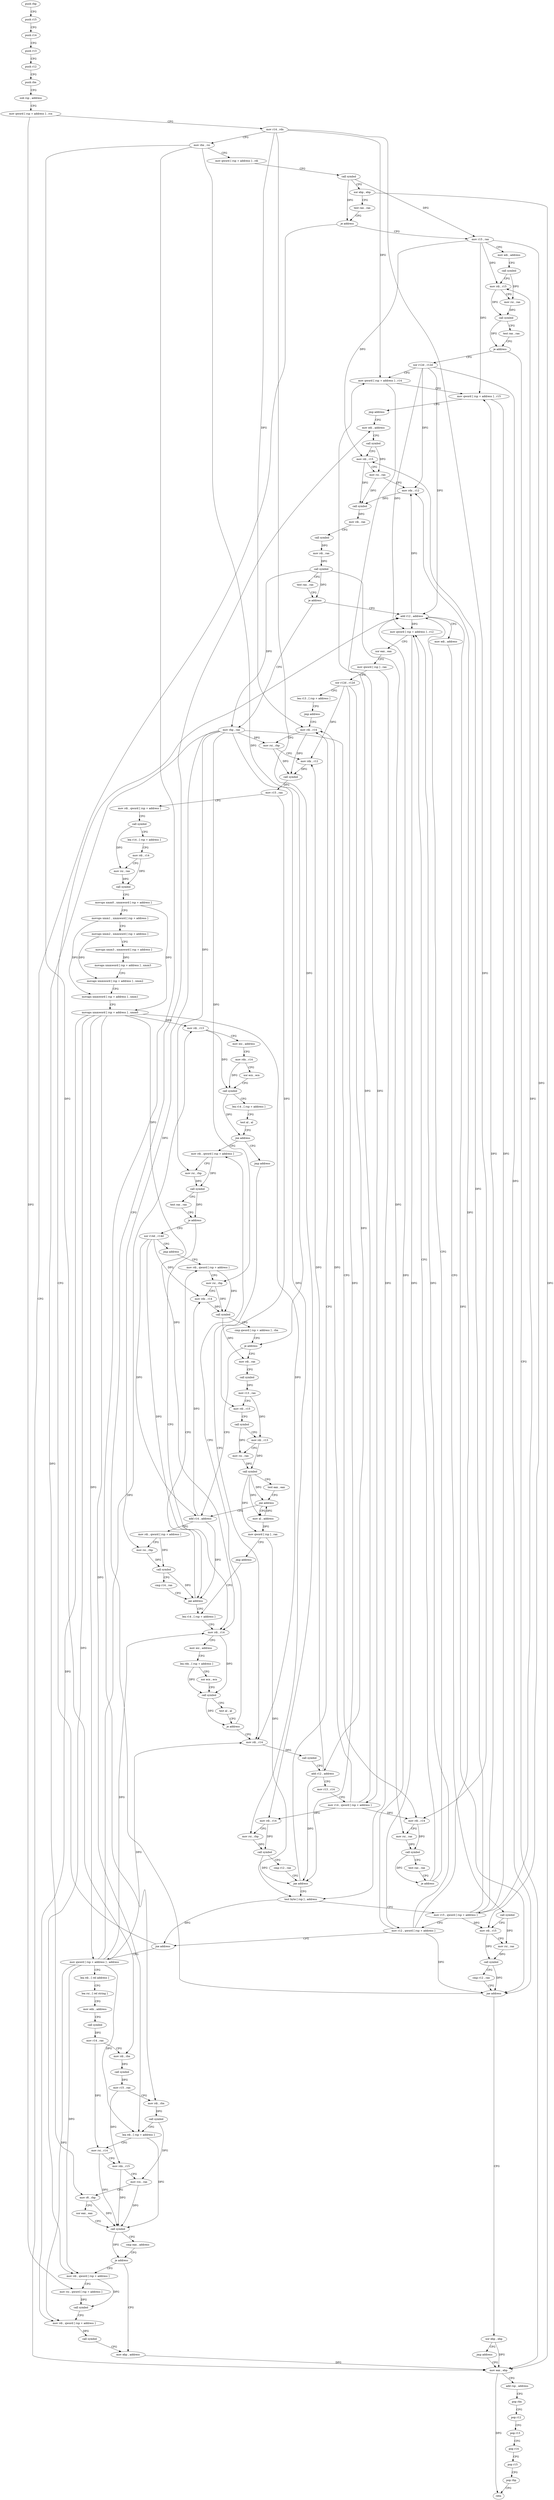 digraph "func" {
"114752" [label = "push rbp" ]
"114753" [label = "push r15" ]
"114755" [label = "push r14" ]
"114757" [label = "push r13" ]
"114759" [label = "push r12" ]
"114761" [label = "push rbx" ]
"114762" [label = "sub rsp , address" ]
"114769" [label = "mov qword [ rsp + address ] , rcx" ]
"114774" [label = "mov r14 , rdx" ]
"114777" [label = "mov rbx , rsi" ]
"114780" [label = "mov qword [ rsp + address ] , rdi" ]
"114785" [label = "call symbol" ]
"114790" [label = "xor ebp , ebp" ]
"114792" [label = "test rax , rax" ]
"114795" [label = "je address" ]
"115456" [label = "mov eax , ebp" ]
"114801" [label = "mov r15 , rax" ]
"115458" [label = "add rsp , address" ]
"115465" [label = "pop rbx" ]
"115466" [label = "pop r12" ]
"115468" [label = "pop r13" ]
"115470" [label = "pop r14" ]
"115472" [label = "pop r15" ]
"115474" [label = "pop rbp" ]
"115475" [label = "retn" ]
"114804" [label = "mov edi , address" ]
"114809" [label = "call symbol" ]
"114814" [label = "mov rdi , r15" ]
"114817" [label = "mov rsi , rax" ]
"114820" [label = "call symbol" ]
"114825" [label = "test rax , rax" ]
"114828" [label = "je address" ]
"114834" [label = "xor r12d , r12d" ]
"114837" [label = "mov qword [ rsp + address ] , r14" ]
"114842" [label = "mov qword [ rsp + address ] , r15" ]
"114847" [label = "jmp address" ]
"114918" [label = "mov edi , address" ]
"114923" [label = "call symbol" ]
"114928" [label = "mov rdi , r15" ]
"114931" [label = "mov rsi , rax" ]
"114934" [label = "mov rdx , r12" ]
"114937" [label = "call symbol" ]
"114942" [label = "mov rdi , rax" ]
"114945" [label = "call symbol" ]
"114950" [label = "mov rdi , rax" ]
"114953" [label = "call symbol" ]
"114958" [label = "test rax , rax" ]
"114961" [label = "je address" ]
"114884" [label = "add r12 , address" ]
"114963" [label = "mov rbp , rax" ]
"114888" [label = "mov edi , address" ]
"114893" [label = "call symbol" ]
"114898" [label = "mov rdi , r15" ]
"114901" [label = "mov rsi , rax" ]
"114904" [label = "call symbol" ]
"114909" [label = "cmp r12 , rax" ]
"114912" [label = "jae address" ]
"115338" [label = "xor ebp , ebp" ]
"114966" [label = "mov rdi , r14" ]
"114969" [label = "mov rsi , rax" ]
"114972" [label = "call symbol" ]
"114977" [label = "test rax , rax" ]
"114980" [label = "je address" ]
"114982" [label = "mov qword [ rsp + address ] , r12" ]
"115340" [label = "jmp address" ]
"114987" [label = "xor eax , eax" ]
"114989" [label = "mov qword [ rsp ] , rax" ]
"114993" [label = "xor r12d , r12d" ]
"114996" [label = "lea r13 , [ rsp + address ]" ]
"115001" [label = "jmp address" ]
"115048" [label = "mov rdi , r14" ]
"115051" [label = "mov rsi , rbp" ]
"115054" [label = "mov rdx , r12" ]
"115057" [label = "call symbol" ]
"115062" [label = "mov r15 , rax" ]
"115065" [label = "mov rdi , qword [ rsp + address ]" ]
"115070" [label = "call symbol" ]
"115075" [label = "lea r14 , [ rsp + address ]" ]
"115080" [label = "mov rdi , r14" ]
"115083" [label = "mov rsi , rax" ]
"115086" [label = "call symbol" ]
"115091" [label = "movups xmm0 , xmmword [ rsp + address ]" ]
"115096" [label = "movups xmm1 , xmmword [ rsp + address ]" ]
"115104" [label = "movups xmm2 , xmmword [ rsp + address ]" ]
"115112" [label = "movups xmm3 , xmmword [ rsp + address ]" ]
"115120" [label = "movaps xmmword [ rsp + address ] , xmm3" ]
"115125" [label = "movaps xmmword [ rsp + address ] , xmm2" ]
"115130" [label = "movaps xmmword [ rsp + address ] , xmm1" ]
"115135" [label = "movaps xmmword [ rsp + address ] , xmm0" ]
"115140" [label = "mov rdi , r13" ]
"115143" [label = "mov esi , address" ]
"115148" [label = "mov rdx , r14" ]
"115151" [label = "xor ecx , ecx" ]
"115153" [label = "call symbol" ]
"115158" [label = "lea r14 , [ rsp + address ]" ]
"115163" [label = "test al , al" ]
"115165" [label = "jne address" ]
"115217" [label = "mov rdi , qword [ rsp + address ]" ]
"115167" [label = "jmp address" ]
"115222" [label = "mov rsi , rbp" ]
"115225" [label = "call symbol" ]
"115230" [label = "test rax , rax" ]
"115233" [label = "je address" ]
"115189" [label = "mov rdi , r14" ]
"115235" [label = "xor r14d , r14d" ]
"115008" [label = "mov rdi , r14" ]
"115192" [label = "mov esi , address" ]
"115197" [label = "lea rdx , [ rsp + address ]" ]
"115202" [label = "xor ecx , ecx" ]
"115204" [label = "call symbol" ]
"115209" [label = "test al , al" ]
"115211" [label = "je address" ]
"115238" [label = "jmp address" ]
"115270" [label = "mov rdi , qword [ rsp + address ]" ]
"115011" [label = "call symbol" ]
"115016" [label = "add r12 , address" ]
"115020" [label = "mov r13 , r14" ]
"115023" [label = "mov r14 , qword [ rsp + address ]" ]
"115028" [label = "mov rdi , r14" ]
"115031" [label = "mov rsi , rbp" ]
"115034" [label = "call symbol" ]
"115039" [label = "cmp r12 , rax" ]
"115042" [label = "jae address" ]
"114864" [label = "test byte [ rsp ] , address" ]
"115275" [label = "mov rsi , rbp" ]
"115278" [label = "mov rdx , r14" ]
"115281" [label = "call symbol" ]
"115286" [label = "cmp qword [ rsp + address ] , rbx" ]
"115291" [label = "je address" ]
"115248" [label = "add r14 , address" ]
"115293" [label = "mov rdi , rax" ]
"114868" [label = "mov r15 , qword [ rsp + address ]" ]
"114873" [label = "mov r12 , qword [ rsp + address ]" ]
"114878" [label = "jne address" ]
"115342" [label = "mov qword [ rsp + address ] , address" ]
"115252" [label = "mov rdi , qword [ rsp + address ]" ]
"115257" [label = "mov rsi , rbp" ]
"115260" [label = "call symbol" ]
"115265" [label = "cmp r14 , rax" ]
"115268" [label = "jae address" ]
"115184" [label = "lea r14 , [ rsp + address ]" ]
"115296" [label = "call symbol" ]
"115301" [label = "mov r13 , rax" ]
"115304" [label = "mov rdi , r15" ]
"115307" [label = "call symbol" ]
"115312" [label = "mov rdi , r13" ]
"115315" [label = "mov rsi , rax" ]
"115318" [label = "call symbol" ]
"115323" [label = "test eax , eax" ]
"115325" [label = "jne address" ]
"115327" [label = "mov al , address" ]
"115351" [label = "lea rdi , [ rel address ]" ]
"115358" [label = "lea rsi , [ rel string ]" ]
"115365" [label = "mov edx , address" ]
"115370" [label = "call symbol" ]
"115375" [label = "mov r14 , rax" ]
"115378" [label = "mov rdi , rbx" ]
"115381" [label = "call symbol" ]
"115386" [label = "mov r15 , rax" ]
"115389" [label = "mov rdi , rbx" ]
"115392" [label = "call symbol" ]
"115397" [label = "lea rdi , [ rsp + address ]" ]
"115402" [label = "mov rsi , r14" ]
"115405" [label = "mov rdx , r15" ]
"115408" [label = "mov rcx , rax" ]
"115411" [label = "mov r8 , rbp" ]
"115414" [label = "xor eax , eax" ]
"115416" [label = "call symbol" ]
"115421" [label = "cmp eax , address" ]
"115424" [label = "je address" ]
"115451" [label = "mov ebp , address" ]
"115426" [label = "mov rdi , qword [ rsp + address ]" ]
"115329" [label = "mov qword [ rsp ] , rax" ]
"115333" [label = "jmp address" ]
"115431" [label = "mov rsi , qword [ rsp + address ]" ]
"115436" [label = "call symbol" ]
"115441" [label = "mov rdi , qword [ rsp + address ]" ]
"115446" [label = "call symbol" ]
"114752" -> "114753" [ label = "CFG" ]
"114753" -> "114755" [ label = "CFG" ]
"114755" -> "114757" [ label = "CFG" ]
"114757" -> "114759" [ label = "CFG" ]
"114759" -> "114761" [ label = "CFG" ]
"114761" -> "114762" [ label = "CFG" ]
"114762" -> "114769" [ label = "CFG" ]
"114769" -> "114774" [ label = "CFG" ]
"114769" -> "115431" [ label = "DFG" ]
"114774" -> "114777" [ label = "CFG" ]
"114774" -> "114837" [ label = "DFG" ]
"114774" -> "114966" [ label = "DFG" ]
"114774" -> "115048" [ label = "DFG" ]
"114774" -> "115028" [ label = "DFG" ]
"114777" -> "114780" [ label = "CFG" ]
"114777" -> "115291" [ label = "DFG" ]
"114777" -> "115378" [ label = "DFG" ]
"114777" -> "115389" [ label = "DFG" ]
"114780" -> "114785" [ label = "CFG" ]
"114785" -> "114790" [ label = "CFG" ]
"114785" -> "114795" [ label = "DFG" ]
"114785" -> "114801" [ label = "DFG" ]
"114790" -> "114792" [ label = "CFG" ]
"114790" -> "115456" [ label = "DFG" ]
"114792" -> "114795" [ label = "CFG" ]
"114795" -> "115456" [ label = "CFG" ]
"114795" -> "114801" [ label = "CFG" ]
"115456" -> "115458" [ label = "CFG" ]
"115456" -> "115475" [ label = "DFG" ]
"114801" -> "114804" [ label = "CFG" ]
"114801" -> "114814" [ label = "DFG" ]
"114801" -> "114842" [ label = "DFG" ]
"114801" -> "114928" [ label = "DFG" ]
"114801" -> "114898" [ label = "DFG" ]
"115458" -> "115465" [ label = "CFG" ]
"115465" -> "115466" [ label = "CFG" ]
"115466" -> "115468" [ label = "CFG" ]
"115468" -> "115470" [ label = "CFG" ]
"115470" -> "115472" [ label = "CFG" ]
"115472" -> "115474" [ label = "CFG" ]
"115474" -> "115475" [ label = "CFG" ]
"114804" -> "114809" [ label = "CFG" ]
"114809" -> "114814" [ label = "CFG" ]
"114809" -> "114817" [ label = "DFG" ]
"114814" -> "114817" [ label = "CFG" ]
"114814" -> "114820" [ label = "DFG" ]
"114817" -> "114820" [ label = "DFG" ]
"114820" -> "114825" [ label = "CFG" ]
"114820" -> "114828" [ label = "DFG" ]
"114825" -> "114828" [ label = "CFG" ]
"114828" -> "115456" [ label = "CFG" ]
"114828" -> "114834" [ label = "CFG" ]
"114834" -> "114837" [ label = "CFG" ]
"114834" -> "114934" [ label = "DFG" ]
"114834" -> "114884" [ label = "DFG" ]
"114834" -> "114912" [ label = "DFG" ]
"114834" -> "114982" [ label = "DFG" ]
"114837" -> "114842" [ label = "CFG" ]
"114837" -> "115023" [ label = "DFG" ]
"114842" -> "114847" [ label = "CFG" ]
"114842" -> "114868" [ label = "DFG" ]
"114847" -> "114918" [ label = "CFG" ]
"114918" -> "114923" [ label = "CFG" ]
"114923" -> "114928" [ label = "CFG" ]
"114923" -> "114931" [ label = "DFG" ]
"114928" -> "114931" [ label = "CFG" ]
"114928" -> "114937" [ label = "DFG" ]
"114931" -> "114934" [ label = "CFG" ]
"114931" -> "114937" [ label = "DFG" ]
"114934" -> "114937" [ label = "DFG" ]
"114937" -> "114942" [ label = "DFG" ]
"114942" -> "114945" [ label = "CFG" ]
"114945" -> "114950" [ label = "DFG" ]
"114950" -> "114953" [ label = "DFG" ]
"114953" -> "114958" [ label = "CFG" ]
"114953" -> "114961" [ label = "DFG" ]
"114953" -> "114963" [ label = "DFG" ]
"114953" -> "114969" [ label = "DFG" ]
"114958" -> "114961" [ label = "CFG" ]
"114961" -> "114884" [ label = "CFG" ]
"114961" -> "114963" [ label = "CFG" ]
"114884" -> "114888" [ label = "CFG" ]
"114884" -> "114934" [ label = "DFG" ]
"114884" -> "114912" [ label = "DFG" ]
"114884" -> "114982" [ label = "DFG" ]
"114963" -> "114966" [ label = "CFG" ]
"114963" -> "115051" [ label = "DFG" ]
"114963" -> "115222" [ label = "DFG" ]
"114963" -> "115031" [ label = "DFG" ]
"114963" -> "115275" [ label = "DFG" ]
"114963" -> "115257" [ label = "DFG" ]
"114963" -> "115411" [ label = "DFG" ]
"114888" -> "114893" [ label = "CFG" ]
"114893" -> "114898" [ label = "CFG" ]
"114893" -> "114901" [ label = "DFG" ]
"114898" -> "114901" [ label = "CFG" ]
"114898" -> "114904" [ label = "DFG" ]
"114901" -> "114904" [ label = "DFG" ]
"114904" -> "114909" [ label = "CFG" ]
"114904" -> "114912" [ label = "DFG" ]
"114909" -> "114912" [ label = "CFG" ]
"114912" -> "115338" [ label = "CFG" ]
"114912" -> "114918" [ label = "CFG" ]
"115338" -> "115340" [ label = "CFG" ]
"115338" -> "115456" [ label = "DFG" ]
"114966" -> "114969" [ label = "CFG" ]
"114966" -> "114972" [ label = "DFG" ]
"114969" -> "114972" [ label = "DFG" ]
"114972" -> "114977" [ label = "CFG" ]
"114972" -> "114980" [ label = "DFG" ]
"114977" -> "114980" [ label = "CFG" ]
"114980" -> "114884" [ label = "CFG" ]
"114980" -> "114982" [ label = "CFG" ]
"114982" -> "114987" [ label = "CFG" ]
"114982" -> "114873" [ label = "DFG" ]
"115340" -> "115456" [ label = "CFG" ]
"114987" -> "114989" [ label = "CFG" ]
"114989" -> "114993" [ label = "CFG" ]
"114989" -> "114864" [ label = "DFG" ]
"114993" -> "114996" [ label = "CFG" ]
"114993" -> "115054" [ label = "DFG" ]
"114993" -> "115016" [ label = "DFG" ]
"114993" -> "115042" [ label = "DFG" ]
"114996" -> "115001" [ label = "CFG" ]
"115001" -> "115048" [ label = "CFG" ]
"115048" -> "115051" [ label = "CFG" ]
"115048" -> "115057" [ label = "DFG" ]
"115051" -> "115054" [ label = "CFG" ]
"115051" -> "115057" [ label = "DFG" ]
"115054" -> "115057" [ label = "DFG" ]
"115057" -> "115062" [ label = "DFG" ]
"115062" -> "115065" [ label = "CFG" ]
"115062" -> "115304" [ label = "DFG" ]
"115065" -> "115070" [ label = "CFG" ]
"115070" -> "115075" [ label = "CFG" ]
"115070" -> "115083" [ label = "DFG" ]
"115075" -> "115080" [ label = "CFG" ]
"115080" -> "115083" [ label = "CFG" ]
"115080" -> "115086" [ label = "DFG" ]
"115083" -> "115086" [ label = "DFG" ]
"115086" -> "115091" [ label = "CFG" ]
"115091" -> "115096" [ label = "CFG" ]
"115091" -> "115135" [ label = "DFG" ]
"115096" -> "115104" [ label = "CFG" ]
"115096" -> "115130" [ label = "DFG" ]
"115104" -> "115112" [ label = "CFG" ]
"115104" -> "115125" [ label = "DFG" ]
"115112" -> "115120" [ label = "DFG" ]
"115120" -> "115125" [ label = "CFG" ]
"115125" -> "115130" [ label = "CFG" ]
"115130" -> "115135" [ label = "CFG" ]
"115135" -> "115140" [ label = "DFG" ]
"115135" -> "115426" [ label = "DFG" ]
"115135" -> "115441" [ label = "DFG" ]
"115135" -> "115189" [ label = "DFG" ]
"115135" -> "115008" [ label = "DFG" ]
"115135" -> "115342" [ label = "DFG" ]
"115135" -> "115397" [ label = "DFG" ]
"115140" -> "115143" [ label = "CFG" ]
"115140" -> "115153" [ label = "DFG" ]
"115143" -> "115148" [ label = "CFG" ]
"115148" -> "115151" [ label = "CFG" ]
"115148" -> "115153" [ label = "DFG" ]
"115151" -> "115153" [ label = "CFG" ]
"115153" -> "115158" [ label = "CFG" ]
"115153" -> "115165" [ label = "DFG" ]
"115158" -> "115163" [ label = "CFG" ]
"115163" -> "115165" [ label = "CFG" ]
"115165" -> "115217" [ label = "CFG" ]
"115165" -> "115167" [ label = "CFG" ]
"115217" -> "115222" [ label = "CFG" ]
"115217" -> "115225" [ label = "DFG" ]
"115167" -> "115008" [ label = "CFG" ]
"115222" -> "115225" [ label = "DFG" ]
"115225" -> "115230" [ label = "CFG" ]
"115225" -> "115233" [ label = "DFG" ]
"115230" -> "115233" [ label = "CFG" ]
"115233" -> "115189" [ label = "CFG" ]
"115233" -> "115235" [ label = "CFG" ]
"115189" -> "115192" [ label = "CFG" ]
"115189" -> "115204" [ label = "DFG" ]
"115235" -> "115238" [ label = "CFG" ]
"115235" -> "115278" [ label = "DFG" ]
"115235" -> "115248" [ label = "DFG" ]
"115235" -> "115268" [ label = "DFG" ]
"115008" -> "115011" [ label = "DFG" ]
"115192" -> "115197" [ label = "CFG" ]
"115197" -> "115202" [ label = "CFG" ]
"115197" -> "115204" [ label = "DFG" ]
"115202" -> "115204" [ label = "CFG" ]
"115204" -> "115209" [ label = "CFG" ]
"115204" -> "115211" [ label = "DFG" ]
"115209" -> "115211" [ label = "CFG" ]
"115211" -> "115008" [ label = "CFG" ]
"115211" -> "115217" [ label = "CFG" ]
"115238" -> "115270" [ label = "CFG" ]
"115270" -> "115275" [ label = "CFG" ]
"115270" -> "115281" [ label = "DFG" ]
"115011" -> "115016" [ label = "CFG" ]
"115016" -> "115020" [ label = "CFG" ]
"115016" -> "115054" [ label = "DFG" ]
"115016" -> "115042" [ label = "DFG" ]
"115020" -> "115023" [ label = "CFG" ]
"115023" -> "115028" [ label = "DFG" ]
"115023" -> "114837" [ label = "DFG" ]
"115023" -> "114966" [ label = "DFG" ]
"115023" -> "115048" [ label = "DFG" ]
"115028" -> "115031" [ label = "CFG" ]
"115028" -> "115034" [ label = "DFG" ]
"115031" -> "115034" [ label = "DFG" ]
"115034" -> "115039" [ label = "CFG" ]
"115034" -> "115042" [ label = "DFG" ]
"115039" -> "115042" [ label = "CFG" ]
"115042" -> "114864" [ label = "CFG" ]
"115042" -> "115048" [ label = "CFG" ]
"114864" -> "114868" [ label = "CFG" ]
"114864" -> "114878" [ label = "DFG" ]
"115275" -> "115278" [ label = "CFG" ]
"115275" -> "115281" [ label = "DFG" ]
"115278" -> "115281" [ label = "DFG" ]
"115281" -> "115286" [ label = "CFG" ]
"115281" -> "115293" [ label = "DFG" ]
"115286" -> "115291" [ label = "CFG" ]
"115291" -> "115248" [ label = "CFG" ]
"115291" -> "115293" [ label = "CFG" ]
"115248" -> "115252" [ label = "CFG" ]
"115248" -> "115278" [ label = "DFG" ]
"115248" -> "115268" [ label = "DFG" ]
"115293" -> "115296" [ label = "CFG" ]
"114868" -> "114873" [ label = "CFG" ]
"114868" -> "114814" [ label = "DFG" ]
"114868" -> "114842" [ label = "DFG" ]
"114868" -> "114928" [ label = "DFG" ]
"114868" -> "114898" [ label = "DFG" ]
"114873" -> "114878" [ label = "CFG" ]
"114873" -> "114934" [ label = "DFG" ]
"114873" -> "114884" [ label = "DFG" ]
"114873" -> "114982" [ label = "DFG" ]
"114873" -> "114912" [ label = "DFG" ]
"114878" -> "115342" [ label = "CFG" ]
"114878" -> "114884" [ label = "CFG" ]
"115342" -> "115351" [ label = "CFG" ]
"115342" -> "115140" [ label = "DFG" ]
"115342" -> "115189" [ label = "DFG" ]
"115342" -> "115008" [ label = "DFG" ]
"115342" -> "115397" [ label = "DFG" ]
"115342" -> "115426" [ label = "DFG" ]
"115342" -> "115441" [ label = "DFG" ]
"115252" -> "115257" [ label = "CFG" ]
"115252" -> "115260" [ label = "DFG" ]
"115257" -> "115260" [ label = "DFG" ]
"115260" -> "115265" [ label = "CFG" ]
"115260" -> "115268" [ label = "DFG" ]
"115265" -> "115268" [ label = "CFG" ]
"115268" -> "115184" [ label = "CFG" ]
"115268" -> "115270" [ label = "CFG" ]
"115184" -> "115189" [ label = "CFG" ]
"115296" -> "115301" [ label = "DFG" ]
"115301" -> "115304" [ label = "CFG" ]
"115301" -> "115312" [ label = "DFG" ]
"115304" -> "115307" [ label = "CFG" ]
"115307" -> "115312" [ label = "CFG" ]
"115307" -> "115315" [ label = "DFG" ]
"115312" -> "115315" [ label = "CFG" ]
"115312" -> "115318" [ label = "DFG" ]
"115315" -> "115318" [ label = "DFG" ]
"115318" -> "115323" [ label = "CFG" ]
"115318" -> "115325" [ label = "DFG" ]
"115318" -> "115327" [ label = "DFG" ]
"115318" -> "115329" [ label = "DFG" ]
"115323" -> "115325" [ label = "CFG" ]
"115325" -> "115248" [ label = "CFG" ]
"115325" -> "115327" [ label = "CFG" ]
"115327" -> "115329" [ label = "DFG" ]
"115327" -> "115325" [ label = "DFG" ]
"115351" -> "115358" [ label = "CFG" ]
"115358" -> "115365" [ label = "CFG" ]
"115365" -> "115370" [ label = "CFG" ]
"115370" -> "115375" [ label = "DFG" ]
"115375" -> "115378" [ label = "CFG" ]
"115375" -> "115402" [ label = "DFG" ]
"115378" -> "115381" [ label = "DFG" ]
"115381" -> "115386" [ label = "DFG" ]
"115386" -> "115389" [ label = "CFG" ]
"115386" -> "115405" [ label = "DFG" ]
"115389" -> "115392" [ label = "DFG" ]
"115392" -> "115397" [ label = "CFG" ]
"115392" -> "115408" [ label = "DFG" ]
"115397" -> "115402" [ label = "CFG" ]
"115397" -> "115416" [ label = "DFG" ]
"115402" -> "115405" [ label = "CFG" ]
"115402" -> "115416" [ label = "DFG" ]
"115405" -> "115408" [ label = "CFG" ]
"115405" -> "115416" [ label = "DFG" ]
"115408" -> "115411" [ label = "CFG" ]
"115408" -> "115416" [ label = "DFG" ]
"115411" -> "115414" [ label = "CFG" ]
"115411" -> "115416" [ label = "DFG" ]
"115414" -> "115416" [ label = "CFG" ]
"115416" -> "115421" [ label = "CFG" ]
"115416" -> "115424" [ label = "DFG" ]
"115421" -> "115424" [ label = "CFG" ]
"115424" -> "115451" [ label = "CFG" ]
"115424" -> "115426" [ label = "CFG" ]
"115451" -> "115456" [ label = "DFG" ]
"115426" -> "115431" [ label = "CFG" ]
"115426" -> "115436" [ label = "DFG" ]
"115329" -> "115333" [ label = "CFG" ]
"115329" -> "114864" [ label = "DFG" ]
"115333" -> "115184" [ label = "CFG" ]
"115431" -> "115436" [ label = "DFG" ]
"115436" -> "115441" [ label = "CFG" ]
"115441" -> "115446" [ label = "DFG" ]
"115446" -> "115451" [ label = "CFG" ]
}
